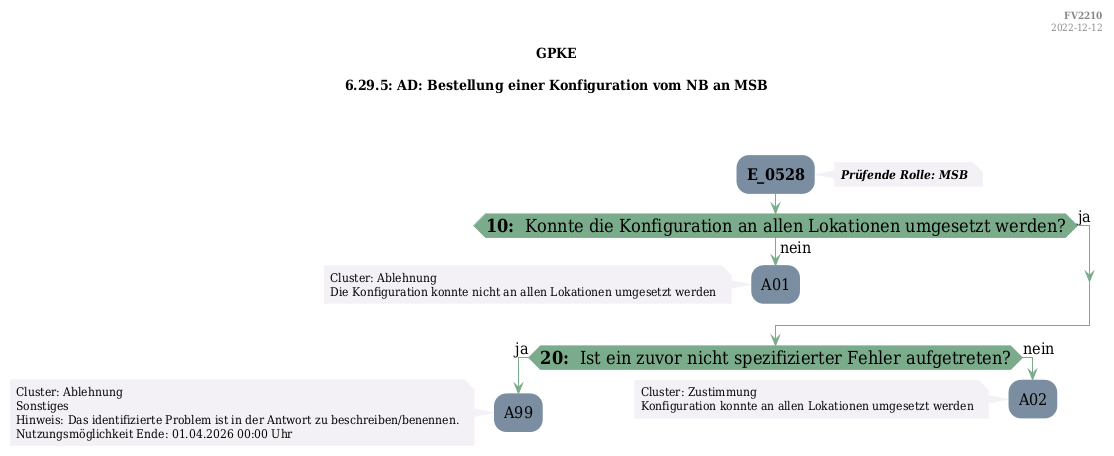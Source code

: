@startuml
skinparam Shadowing false
skinparam NoteBorderColor #f3f1f6
skinparam NoteBackgroundColor #f3f1f6
skinparam NoteFontSize 12
skinparam ActivityBorderColor none
skinparam ActivityBackgroundColor #7a8da1
skinparam ActivityFontSize 16
skinparam ArrowColor #7aab8a
skinparam ArrowFontSize 16
skinparam ActivityDiamondBackgroundColor #7aab8a
skinparam ActivityDiamondBorderColor #7aab8a
skinparam ActivityDiamondFontSize 18
skinparam defaultFontName DejaVu Serif Condensed
skinparam ActivityEndColor #669580

header
<b>FV2210
2022-12-12
endheader

title
GPKE

6.29.5: AD: Bestellung einer Konfiguration vom NB an MSB



end title
:<b>E_0528</b>;
note right
<b><i>Prüfende Rolle: MSB
end note

if (<b>10: </b> Konnte die Konfiguration an allen Lokationen umgesetzt werden?) then (ja)
else (nein)
    :A01;
    note left
        Cluster: Ablehnung
        Die Konfiguration konnte nicht an allen Lokationen umgesetzt werden
    endnote
    kill;
endif
if (<b>20: </b> Ist ein zuvor nicht spezifizierter Fehler aufgetreten?) then (ja)
    :A99;
    note left
        Cluster: Ablehnung
        Sonstiges
        Hinweis: Das identifizierte Problem ist in der Antwort zu beschreiben/benennen.
        Nutzungsmöglichkeit Ende: 01.04.2026 00:00 Uhr
    endnote
    kill;
else (nein)
    :A02;
    note left
        Cluster: Zustimmung
        Konfiguration konnte an allen Lokationen umgesetzt werden
    endnote
    kill;
endif

@enduml
